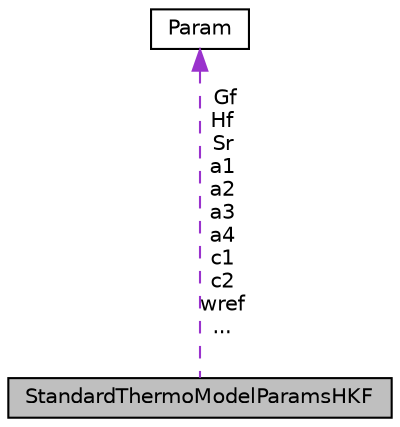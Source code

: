 digraph "StandardThermoModelParamsHKF"
{
 // INTERACTIVE_SVG=YES
 // LATEX_PDF_SIZE
  bgcolor="transparent";
  edge [fontname="Helvetica",fontsize="10",labelfontname="Helvetica",labelfontsize="10"];
  node [fontname="Helvetica",fontsize="10",shape=record];
  Node1 [label="StandardThermoModelParamsHKF",height=0.2,width=0.4,color="black", fillcolor="grey75", style="filled", fontcolor="black",tooltip="The parameters in the HKF model for calculating standard thermodynamic properties of aqueous solutes."];
  Node2 -> Node1 [dir="back",color="darkorchid3",fontsize="10",style="dashed",label=" Gf\nHf\nSr\na1\na2\na3\na4\nc1\nc2\nwref\n..." ,fontname="Helvetica"];
  Node2 [label="Param",height=0.2,width=0.4,color="black",URL="$class_reaktoro_1_1_param.html",tooltip="A type used to represent the value of a parameter and its lower and upper bounds."];
}
